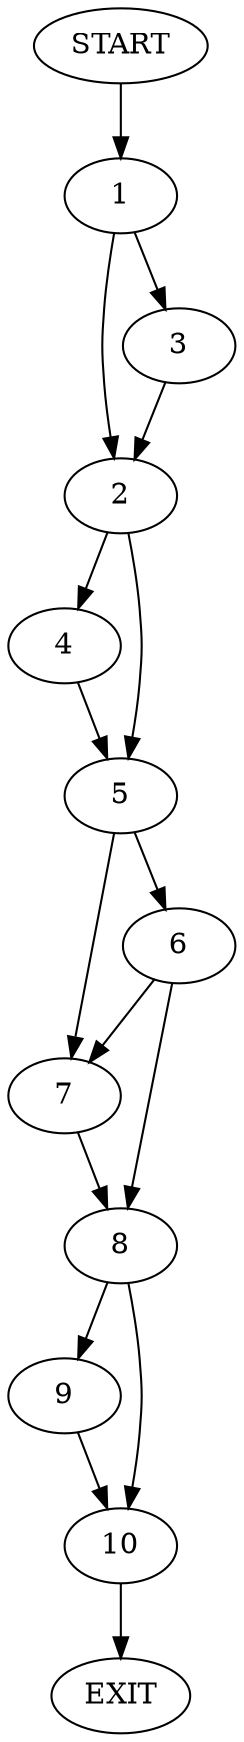 digraph {
0 [label="START"]
11 [label="EXIT"]
0 -> 1
1 -> 2
1 -> 3
2 -> 4
2 -> 5
3 -> 2
5 -> 6
5 -> 7
4 -> 5
6 -> 8
6 -> 7
7 -> 8
8 -> 9
8 -> 10
9 -> 10
10 -> 11
}
